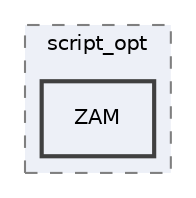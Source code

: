 digraph "/Users/jlu/zeek/src/script_opt/ZAM"
{
 // LATEX_PDF_SIZE
  edge [fontname="Helvetica",fontsize="10",labelfontname="Helvetica",labelfontsize="10"];
  node [fontname="Helvetica",fontsize="10",shape=record];
  compound=true
  subgraph clusterdir_a9dd9701ec60f3fbcec0002297c05f46 {
    graph [ bgcolor="#edf0f7", pencolor="grey50", style="filled,dashed,", label="script_opt", fontname="Helvetica", fontsize="10", URL="dir_a9dd9701ec60f3fbcec0002297c05f46.html"]
  dir_64ff3b7b1265df526f86afb488cca534 [shape=box, label="ZAM", style="filled,bold,", fillcolor="#edf0f7", color="grey25", URL="dir_64ff3b7b1265df526f86afb488cca534.html"];
  }
}
